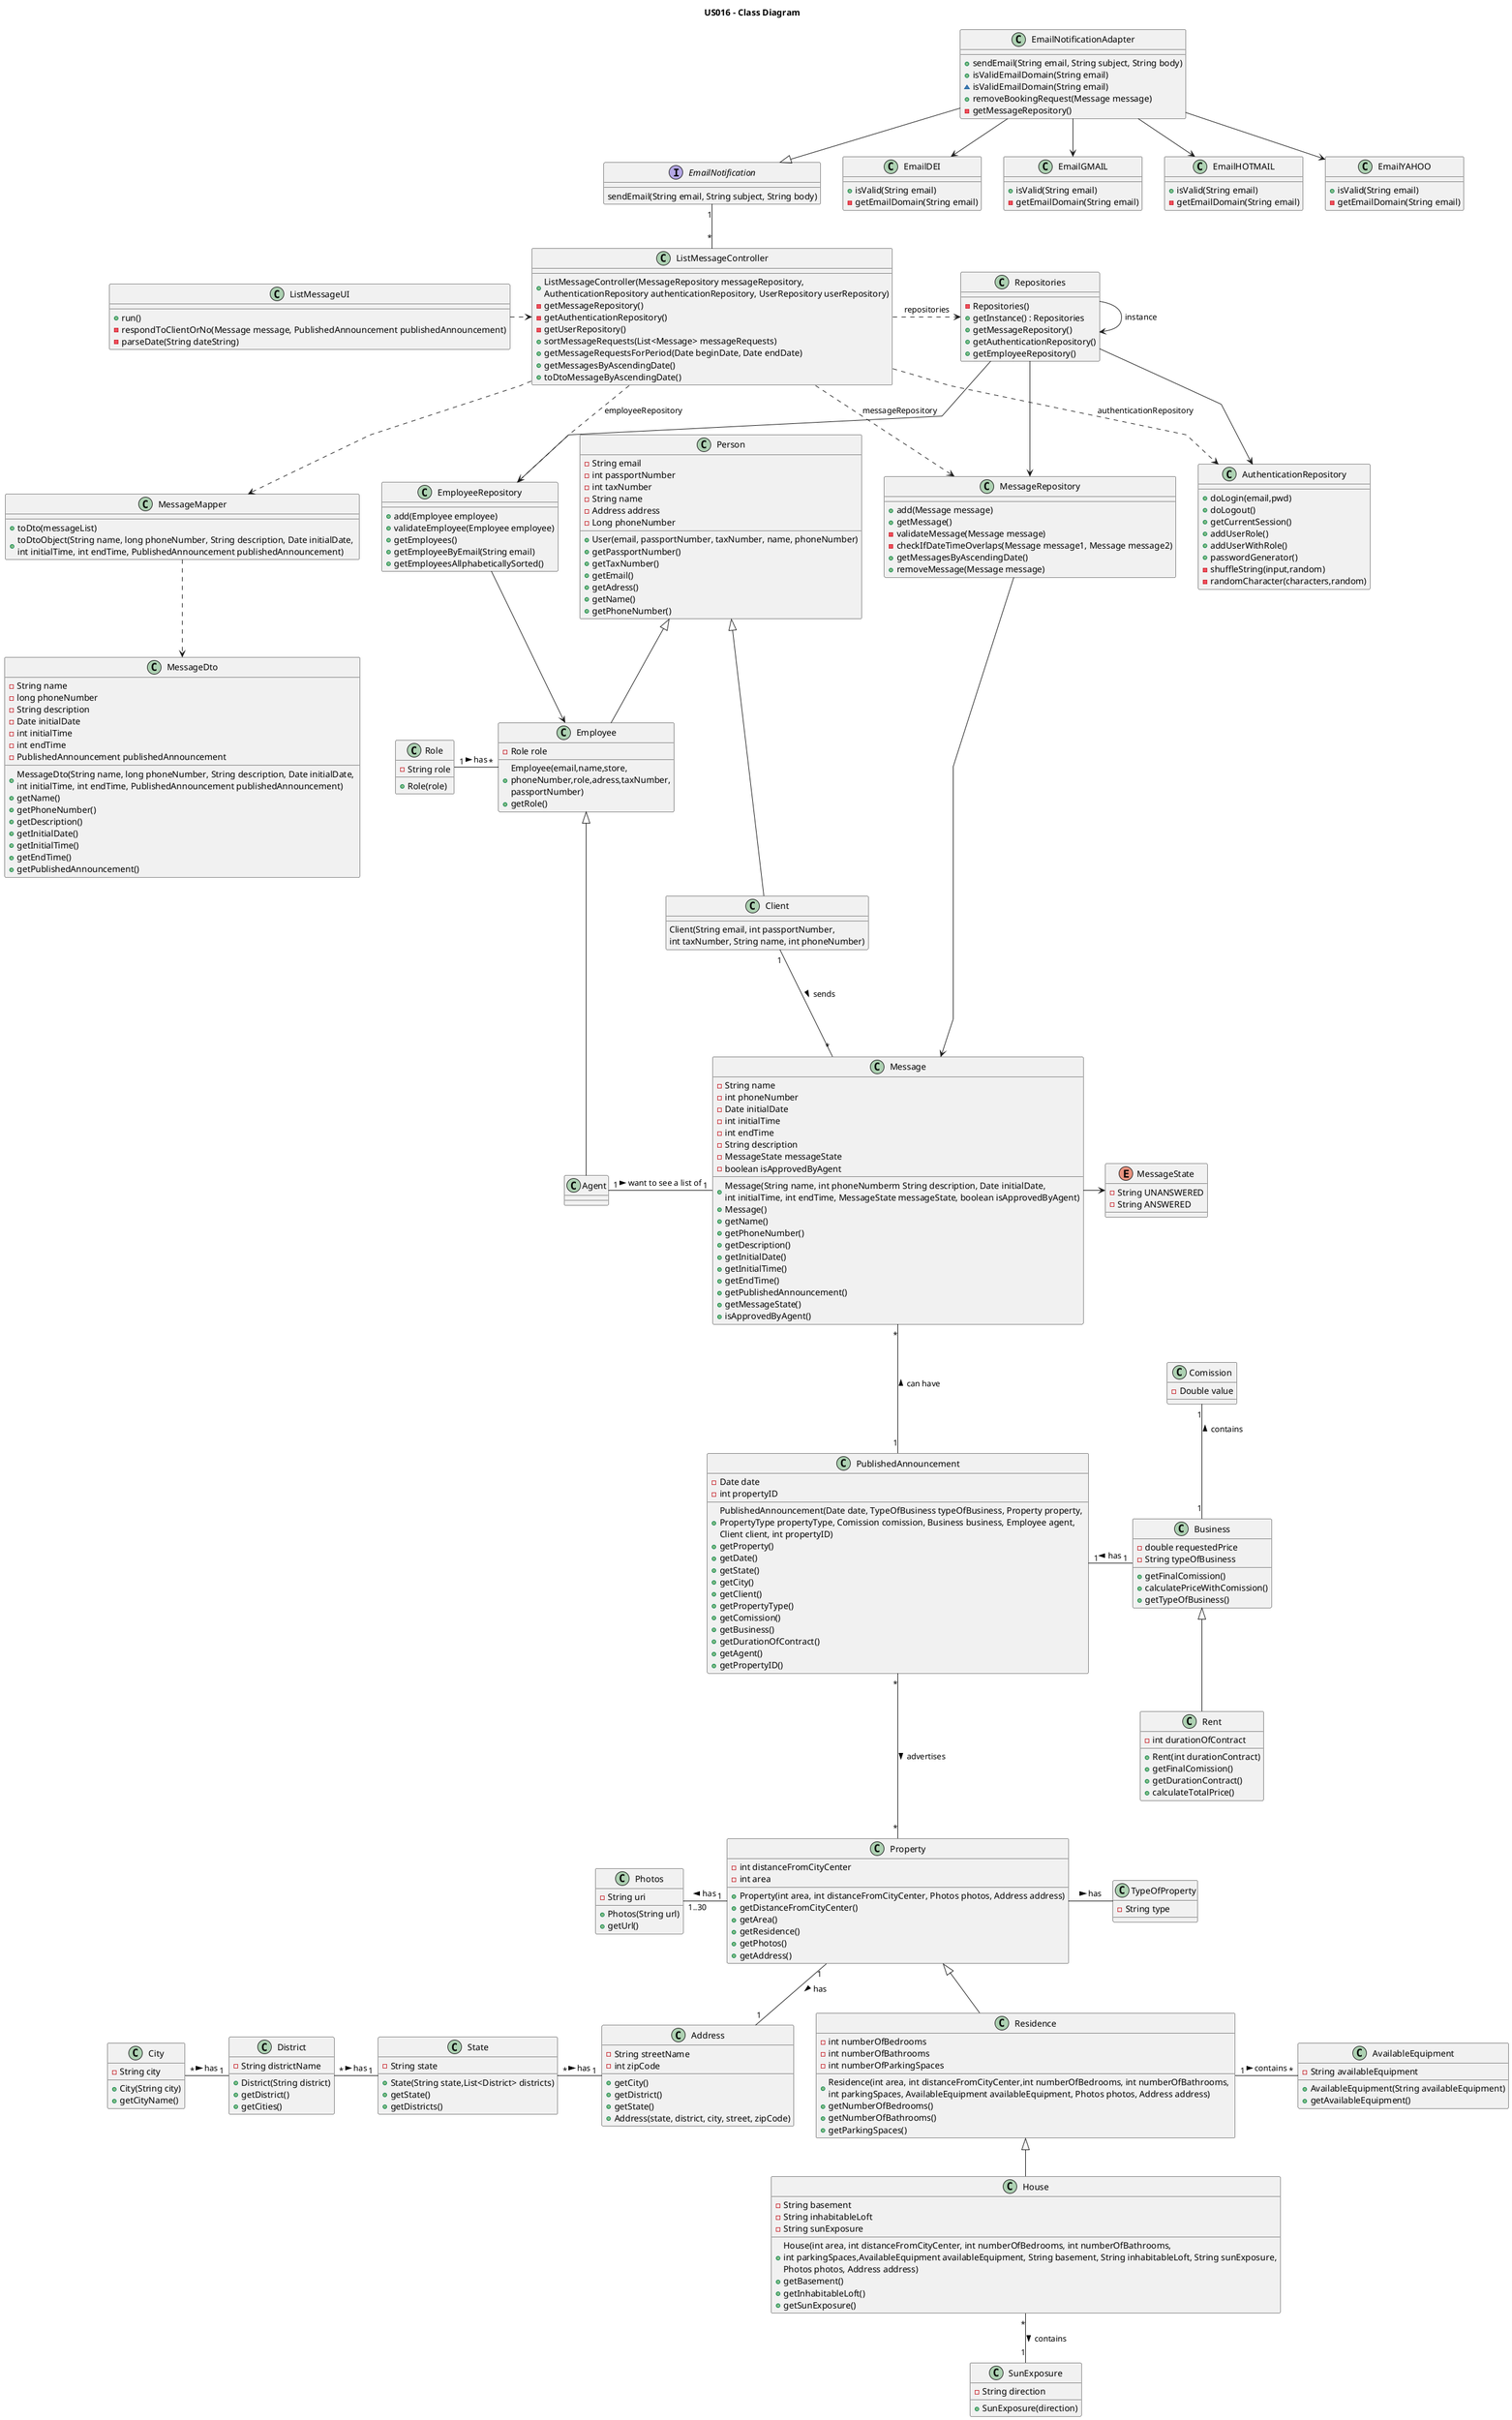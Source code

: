 @startuml

title US016 - Class Diagram

skinparam packageStyle rectangle
skinparam shadowing false
skinparam linetype polyline

class ListMessageUI {
    + run()
    - respondToClientOrNo(Message message, PublishedAnnouncement publishedAnnouncement)
    - parseDate(String dateString)
}

class ListMessageController {
    + ListMessageController(MessageRepository messageRepository, \nAuthenticationRepository authenticationRepository, UserRepository userRepository)
    - getMessageRepository()
    - getAuthenticationRepository()
    - getUserRepository()
    + sortMessageRequests(List<Message> messageRequests)
    + getMessageRequestsForPeriod(Date beginDate, Date endDate)
    + getMessagesByAscendingDate()
    + toDtoMessageByAscendingDate()
}

class Repositories {
    - Repositories()
    + getInstance() : Repositories
    + getMessageRepository()
    + getAuthenticationRepository()
    + getEmployeeRepository()
}

class MessageRepository {
    + add(Message message)
    + getMessage()
    - validateMessage(Message message)
    - checkIfDateTimeOverlaps(Message message1, Message message2)
    + getMessagesByAscendingDate()
    + removeMessage(Message message)
}

class Message {
    - String name
    - int phoneNumber
    - Date initialDate
    - int initialTime
    - int endTime
    - String description
    - MessageState messageState
    - boolean isApprovedByAgent

    + Message(String name, int phoneNumberm String description, Date initialDate, \nint initialTime, int endTime, MessageState messageState, boolean isApprovedByAgent)
    + Message()
    + getName()
    + getPhoneNumber()
    + getDescription()
    + getInitialDate()
    + getInitialTime()
    + getEndTime()
    + getPublishedAnnouncement()
    + getMessageState()
    + isApprovedByAgent()
}

class AuthenticationRepository {
    + doLogin(email,pwd)
    + doLogout()
    + getCurrentSession()
    + addUserRole()
    + addUserWithRole()
    + passwordGenerator()
    - shuffleString(input,random)
    - randomCharacter(characters,random)
}

class EmployeeRepository {
    + add(Employee employee)
    + validateEmployee(Employee employee)
    + getEmployees()
    + getEmployeeByEmail(String email)
    + getEmployeesAllphabeticallySorted()
}

class Person {
    - String email
    - int passportNumber
    - int taxNumber
    - String name
    - Address address
    - Long phoneNumber

    + User(email, passportNumber, taxNumber, name, phoneNumber)
    + getPassportNumber()
    + getTaxNumber()
    + getEmail()
    + getAdress()
    + getName()
    + getPhoneNumber()
}

class Agent {

}

class Residence {
    - int numberOfBedrooms
    - int numberOfBathrooms
    - int numberOfParkingSpaces

    + Residence(int area, int distanceFromCityCenter,int numberOfBedrooms, int numberOfBathrooms, \nint parkingSpaces, AvailableEquipment availableEquipment, Photos photos, Address address)
    + getNumberOfBedrooms()
    + getNumberOfBathrooms()
    + getParkingSpaces()
}

class House {
    - String basement
    - String inhabitableLoft
    - String sunExposure

    + House(int area, int distanceFromCityCenter, int numberOfBedrooms, int numberOfBathrooms, \nint parkingSpaces,AvailableEquipment availableEquipment, String basement, String inhabitableLoft, String sunExposure,\nPhotos photos, Address address)
    + getBasement()
    + getInhabitableLoft()
    + getSunExposure()
}

class SunExposure {
    - String direction

    + SunExposure(direction)
}

class AvailableEquipment {
    - String availableEquipment

    + AvailableEquipment(String availableEquipment)
    + getAvailableEquipment()
}

class Address{
    - String streetName
    - int zipCode
    + getCity()
    + getDistrict()
    + getState()
    + Address(state, district, city, street, zipCode)
}

class District {
    - String districtName

    + District(String district)
    + getDistrict()
    + getCities()
}

class City{
    - String city

    + City(String city)
    + getCityName()
}

class State{
    - String state

    + State(String state,List<District> districts)
    + getState()
    + getDistricts()
}

class Photos {
    - String uri

    + Photos(String url)
    + getUrl()
}

class Property {
    - int distanceFromCityCenter
    - int area

    + Property(int area, int distanceFromCityCenter, Photos photos, Address address)
    + getDistanceFromCityCenter()
    + getArea()
    + getResidence()
    + getPhotos()
    + getAddress()
}

class Rent {
    - int durationOfContract

    + Rent(int durationContract)
    + getFinalComission()
    + getDurationContract()
    + calculateTotalPrice()
}

class PublishedAnnouncement {
    - Date date
    - int propertyID

    + PublishedAnnouncement(Date date, TypeOfBusiness typeOfBusiness, Property property, \nPropertyType propertyType, Comission comission, Business business, Employee agent, \nClient client, int propertyID)
    + getProperty()
    + getDate()
    + getState()
    + getCity()
    + getClient()
    + getPropertyType()
    + getComission()
    + getBusiness()
    + getDurationOfContract()
    + getAgent()
    + getPropertyID()
}

class Employee {
    - Role role

    + Employee(email,name,store,\nphoneNumber,role,adress,taxNumber,\npassportNumber)
    + getRole()
}

class Business {
    - double requestedPrice
    - String typeOfBusiness

    + getFinalComission()
    + calculatePriceWithComission()
    + getTypeOfBusiness()
}

class Role {
    - String role
    + Role(role)
}

class MessageMapper {
    + toDto(messageList)
    + toDtoObject(String name, long phoneNumber, String description, Date initialDate, \nint initialTime, int endTime, PublishedAnnouncement publishedAnnouncement)
}

class MessageDto {
    - String name
    - long phoneNumber
    - String description
    - Date initialDate
    - int initialTime
    - int endTime
    - PublishedAnnouncement publishedAnnouncement

    + MessageDto(String name, long phoneNumber, String description, Date initialDate, \nint initialTime, int endTime, PublishedAnnouncement publishedAnnouncement)
    + getName()
    + getPhoneNumber()
    + getDescription()
    + getInitialDate()
    + getInitialTime()
    + getEndTime()
    + getPublishedAnnouncement()
}

class Client {
    Client(String email, int passportNumber, \nint taxNumber, String name, int phoneNumber)
}

interface EmailNotification {
    sendEmail(String email, String subject, String body)
}

class EmailDEI {
    + isValid(String email)
    - getEmailDomain(String email)
}

class EmailGMAIL {
    + isValid(String email)
    - getEmailDomain(String email)
}

class EmailHOTMAIL {
    + isValid(String email)
    - getEmailDomain(String email)
}

class EmailYAHOO {
    + isValid(String email)
    - getEmailDomain(String email)
}

class EmailNotificationAdapter {
    + sendEmail(String email, String subject, String body)
    + isValidEmailDomain(String email)
    ~ isValidEmailDomain(String email)
    + removeBookingRequest(Message message)
    - getMessageRepository()
}

class TypeOfProperty {
    - String type
}

class Comission {
    - Double value
}

enum MessageState {
    - String UNANSWERED
    - String ANSWERED
}

ListMessageUI .> ListMessageController

ListMessageController .> Repositories : repositories
ListMessageController ..> AuthenticationRepository : authenticationRepository
ListMessageController ..> MessageRepository : messageRepository
ListMessageController ..> EmployeeRepository : employeeRepository
ListMessageController ..> MessageMapper
ListMessageController "*" -up- "1" EmailNotification

EmailNotification <|-up- EmailNotificationAdapter

EmailNotificationAdapter --> EmailDEI
EmailNotificationAdapter --> EmailGMAIL
EmailNotificationAdapter --> EmailHOTMAIL
EmailNotificationAdapter --> EmailYAHOO

Repositories --> Repositories : instance
Repositories --> AuthenticationRepository
Repositories --> MessageRepository
Repositories --> EmployeeRepository

MessageMapper ..> MessageDto

MessageRepository --> Message

EmployeeRepository --> Employee

Person <|-- Employee
Person <|-- Client

Employee <|---- Agent
Employee "*" -left- "1" Role : has <

Message "*" -left- "1" Client : sends <
Message "1" -left- "1" Agent : want to see a list of <
Message "*" --- "1" PublishedAnnouncement : can have <
Message -right-> MessageState

PublishedAnnouncement "1" -right- "1" Business : has <
PublishedAnnouncement "*" --- "*" Property : advertises >

Property "1" -left- "1..30" Photos : has >
Property <|-- Residence
Property "1" -- "1" Address : has >
Property -right- TypeOfProperty : has >


Address "1" -left- "*" State : has <
State "1" -left- "*" District : has <
District "1" -left- "*" City : has <

Residence <|-- House
Residence "1" -right- "*" AvailableEquipment : contains >

House "*" -- "1" SunExposure : contains >

Business <|-- Rent
Business "1" -up- "1" Comission : contains >





@enduml